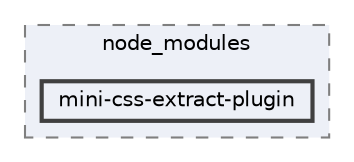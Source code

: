digraph "pkiclassroomrescheduler/src/main/frontend/node_modules/mini-css-extract-plugin"
{
 // LATEX_PDF_SIZE
  bgcolor="transparent";
  edge [fontname=Helvetica,fontsize=10,labelfontname=Helvetica,labelfontsize=10];
  node [fontname=Helvetica,fontsize=10,shape=box,height=0.2,width=0.4];
  compound=true
  subgraph clusterdir_72953eda66ccb3a2722c28e1c3e6c23b {
    graph [ bgcolor="#edf0f7", pencolor="grey50", label="node_modules", fontname=Helvetica,fontsize=10 style="filled,dashed", URL="dir_72953eda66ccb3a2722c28e1c3e6c23b.html",tooltip=""]
  dir_2a9b36f813838abe43660344803ff5fb [label="mini-css-extract-plugin", fillcolor="#edf0f7", color="grey25", style="filled,bold", URL="dir_2a9b36f813838abe43660344803ff5fb.html",tooltip=""];
  }
}
